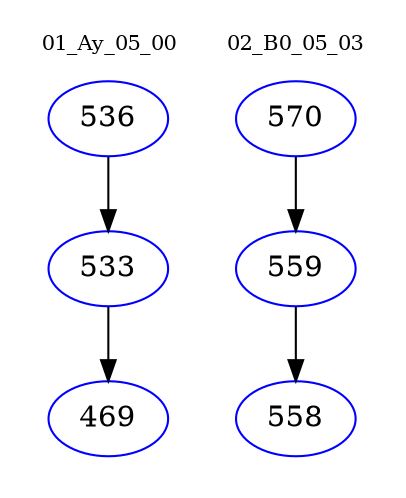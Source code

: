 digraph{
subgraph cluster_0 {
color = white
label = "01_Ay_05_00";
fontsize=10;
T0_536 [label="536", color="blue"]
T0_536 -> T0_533 [color="black"]
T0_533 [label="533", color="blue"]
T0_533 -> T0_469 [color="black"]
T0_469 [label="469", color="blue"]
}
subgraph cluster_1 {
color = white
label = "02_B0_05_03";
fontsize=10;
T1_570 [label="570", color="blue"]
T1_570 -> T1_559 [color="black"]
T1_559 [label="559", color="blue"]
T1_559 -> T1_558 [color="black"]
T1_558 [label="558", color="blue"]
}
}
